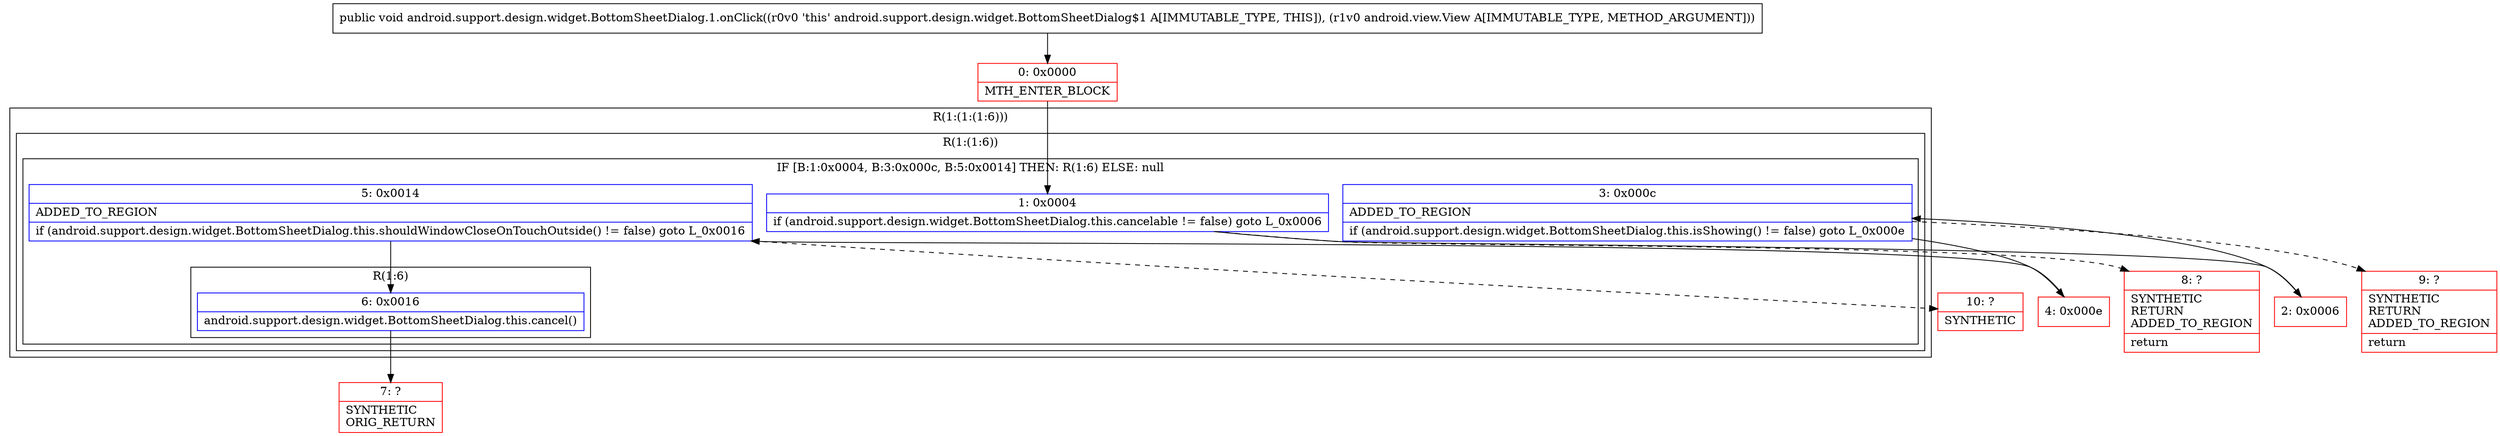 digraph "CFG forandroid.support.design.widget.BottomSheetDialog.1.onClick(Landroid\/view\/View;)V" {
subgraph cluster_Region_1530591081 {
label = "R(1:(1:(1:6)))";
node [shape=record,color=blue];
subgraph cluster_Region_1267849338 {
label = "R(1:(1:6))";
node [shape=record,color=blue];
subgraph cluster_IfRegion_1811321179 {
label = "IF [B:1:0x0004, B:3:0x000c, B:5:0x0014] THEN: R(1:6) ELSE: null";
node [shape=record,color=blue];
Node_1 [shape=record,label="{1\:\ 0x0004|if (android.support.design.widget.BottomSheetDialog.this.cancelable != false) goto L_0x0006\l}"];
Node_3 [shape=record,label="{3\:\ 0x000c|ADDED_TO_REGION\l|if (android.support.design.widget.BottomSheetDialog.this.isShowing() != false) goto L_0x000e\l}"];
Node_5 [shape=record,label="{5\:\ 0x0014|ADDED_TO_REGION\l|if (android.support.design.widget.BottomSheetDialog.this.shouldWindowCloseOnTouchOutside() != false) goto L_0x0016\l}"];
subgraph cluster_Region_43652842 {
label = "R(1:6)";
node [shape=record,color=blue];
Node_6 [shape=record,label="{6\:\ 0x0016|android.support.design.widget.BottomSheetDialog.this.cancel()\l}"];
}
}
}
}
Node_0 [shape=record,color=red,label="{0\:\ 0x0000|MTH_ENTER_BLOCK\l}"];
Node_2 [shape=record,color=red,label="{2\:\ 0x0006}"];
Node_4 [shape=record,color=red,label="{4\:\ 0x000e}"];
Node_7 [shape=record,color=red,label="{7\:\ ?|SYNTHETIC\lORIG_RETURN\l}"];
Node_8 [shape=record,color=red,label="{8\:\ ?|SYNTHETIC\lRETURN\lADDED_TO_REGION\l|return\l}"];
Node_9 [shape=record,color=red,label="{9\:\ ?|SYNTHETIC\lRETURN\lADDED_TO_REGION\l|return\l}"];
Node_10 [shape=record,color=red,label="{10\:\ ?|SYNTHETIC\l}"];
MethodNode[shape=record,label="{public void android.support.design.widget.BottomSheetDialog.1.onClick((r0v0 'this' android.support.design.widget.BottomSheetDialog$1 A[IMMUTABLE_TYPE, THIS]), (r1v0 android.view.View A[IMMUTABLE_TYPE, METHOD_ARGUMENT])) }"];
MethodNode -> Node_0;
Node_1 -> Node_2;
Node_1 -> Node_8[style=dashed];
Node_3 -> Node_4;
Node_3 -> Node_9[style=dashed];
Node_5 -> Node_6;
Node_5 -> Node_10[style=dashed];
Node_6 -> Node_7;
Node_0 -> Node_1;
Node_2 -> Node_3;
Node_4 -> Node_5;
}

